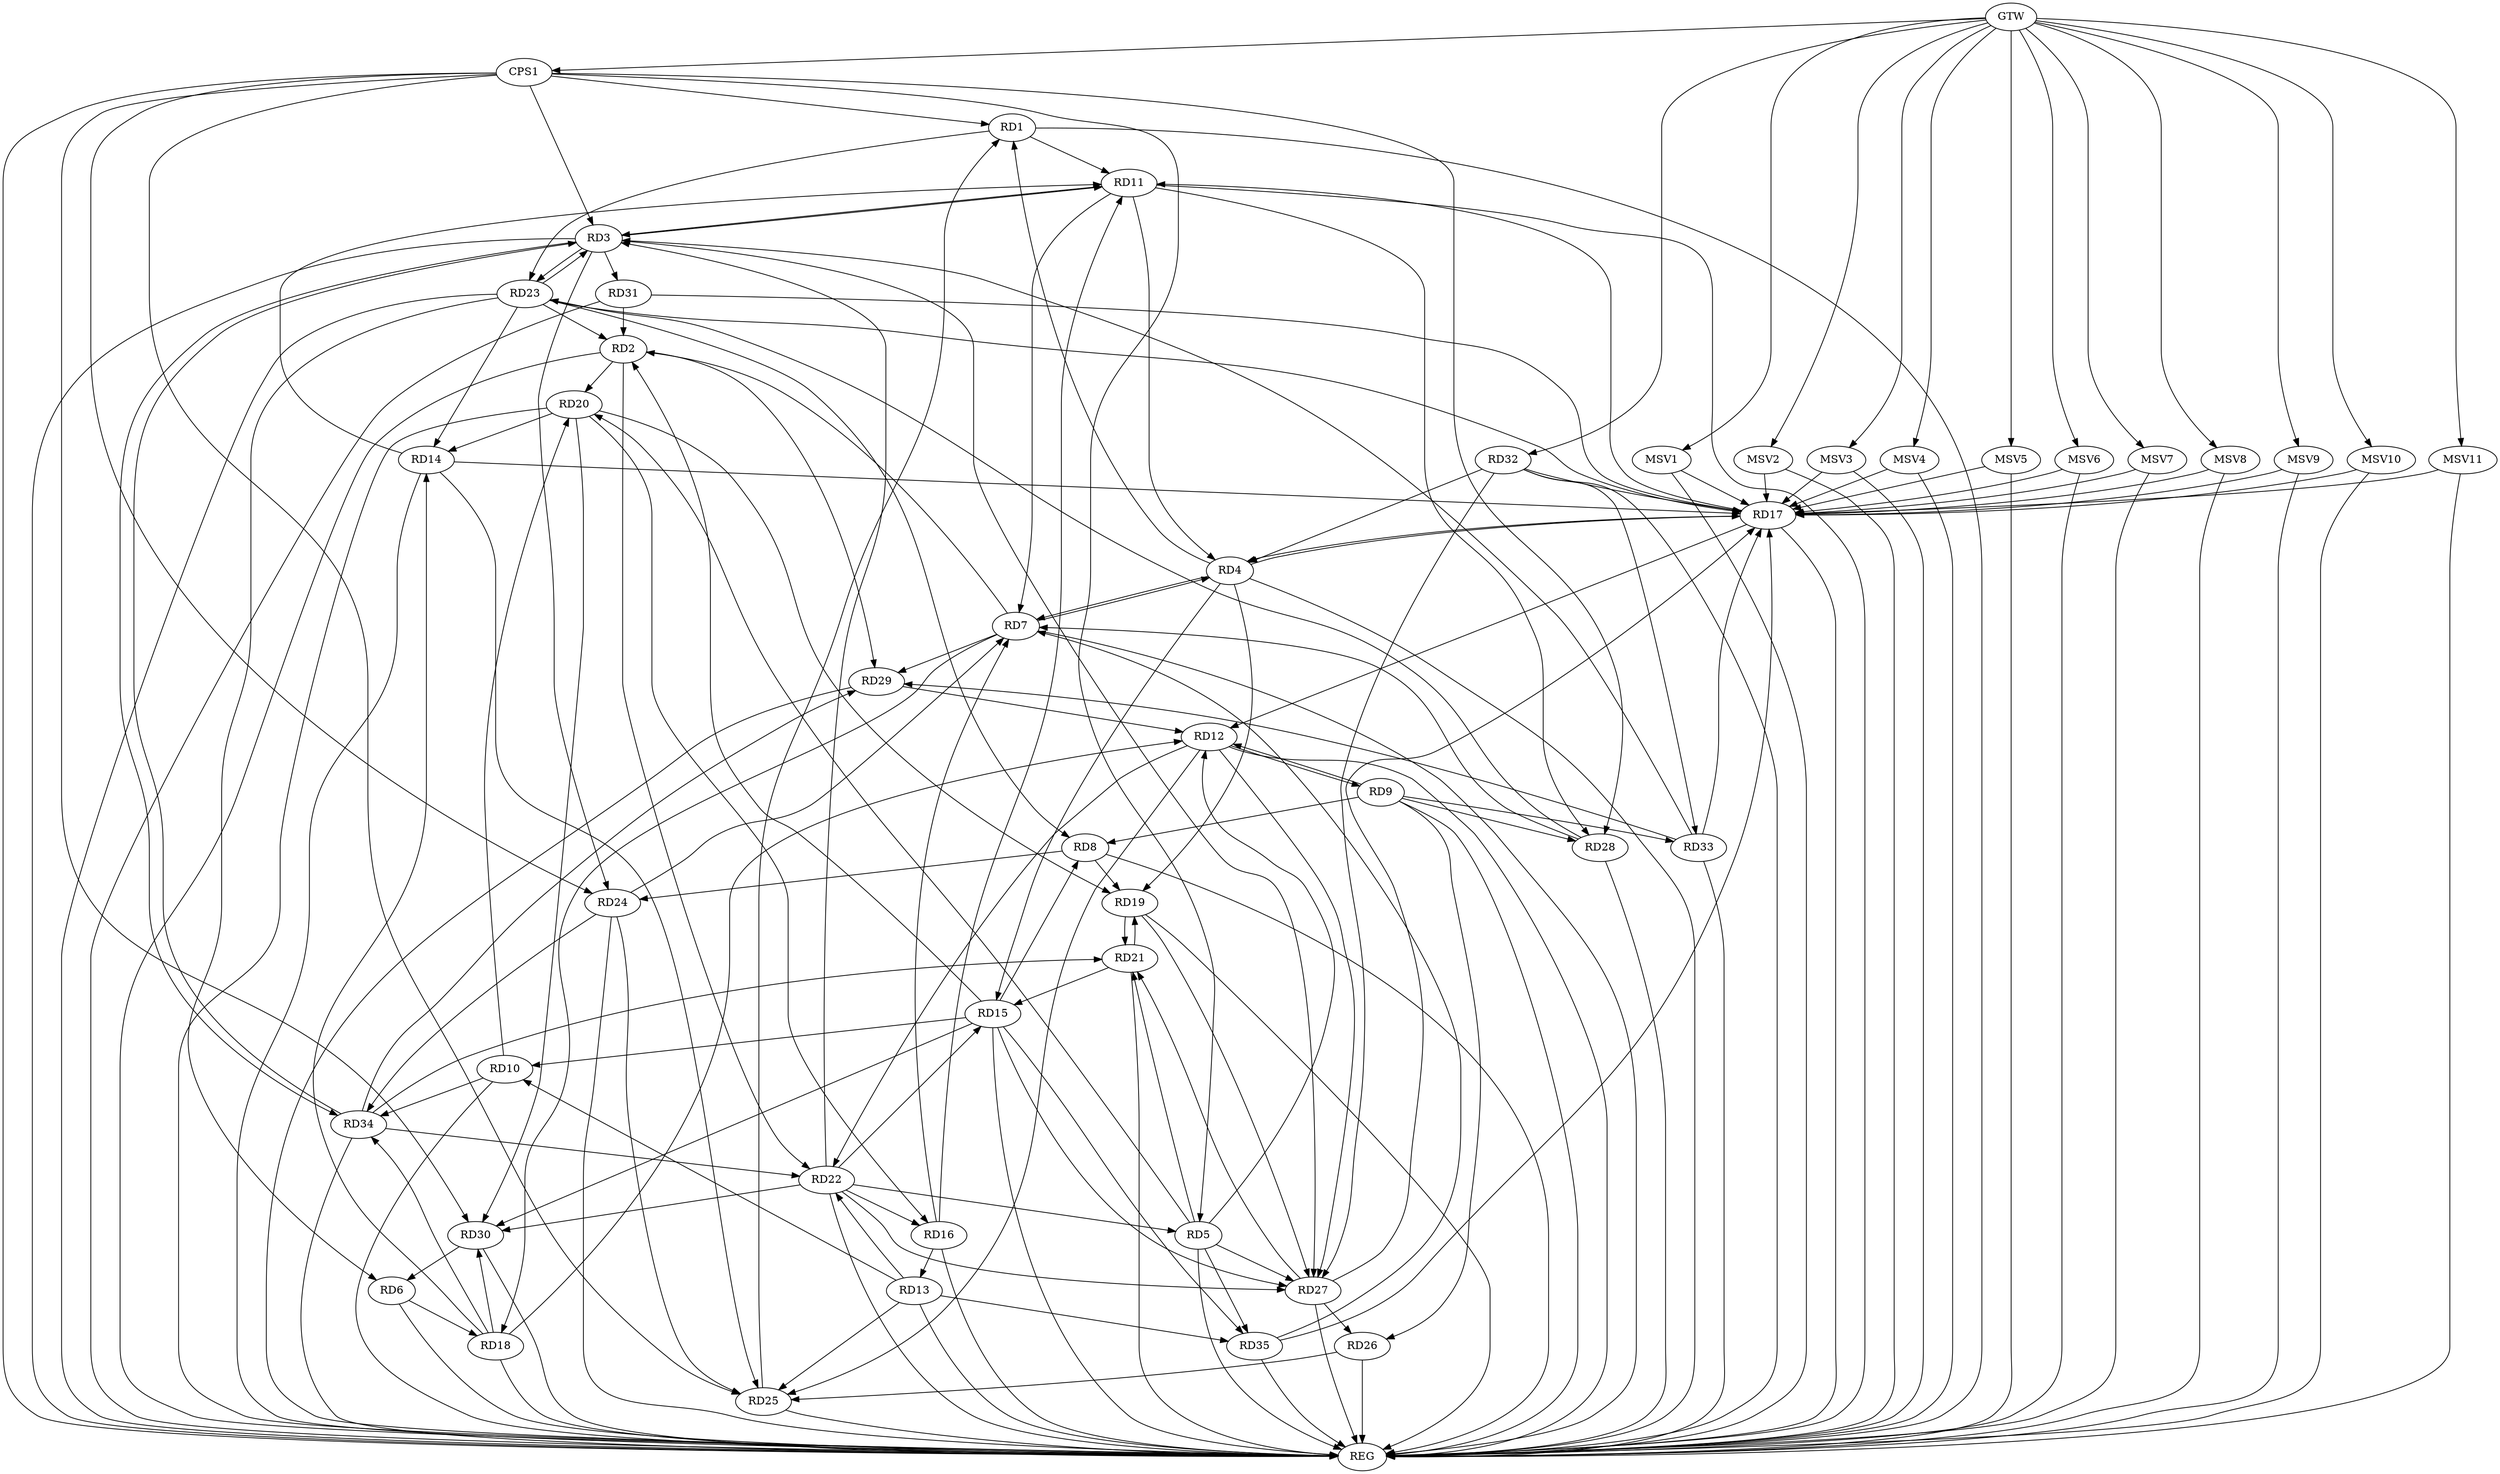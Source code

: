strict digraph G {
  RD1 [ label="RD1" ];
  RD2 [ label="RD2" ];
  RD3 [ label="RD3" ];
  RD4 [ label="RD4" ];
  RD5 [ label="RD5" ];
  RD6 [ label="RD6" ];
  RD7 [ label="RD7" ];
  RD8 [ label="RD8" ];
  RD9 [ label="RD9" ];
  RD10 [ label="RD10" ];
  RD11 [ label="RD11" ];
  RD12 [ label="RD12" ];
  RD13 [ label="RD13" ];
  RD14 [ label="RD14" ];
  RD15 [ label="RD15" ];
  RD16 [ label="RD16" ];
  RD17 [ label="RD17" ];
  RD18 [ label="RD18" ];
  RD19 [ label="RD19" ];
  RD20 [ label="RD20" ];
  RD21 [ label="RD21" ];
  RD22 [ label="RD22" ];
  RD23 [ label="RD23" ];
  RD24 [ label="RD24" ];
  RD25 [ label="RD25" ];
  RD26 [ label="RD26" ];
  RD27 [ label="RD27" ];
  RD28 [ label="RD28" ];
  RD29 [ label="RD29" ];
  RD30 [ label="RD30" ];
  RD31 [ label="RD31" ];
  RD32 [ label="RD32" ];
  RD33 [ label="RD33" ];
  RD34 [ label="RD34" ];
  RD35 [ label="RD35" ];
  CPS1 [ label="CPS1" ];
  GTW [ label="GTW" ];
  REG [ label="REG" ];
  MSV1 [ label="MSV1" ];
  MSV2 [ label="MSV2" ];
  MSV3 [ label="MSV3" ];
  MSV4 [ label="MSV4" ];
  MSV5 [ label="MSV5" ];
  MSV6 [ label="MSV6" ];
  MSV7 [ label="MSV7" ];
  MSV8 [ label="MSV8" ];
  MSV9 [ label="MSV9" ];
  MSV10 [ label="MSV10" ];
  MSV11 [ label="MSV11" ];
  RD4 -> RD1;
  RD1 -> RD11;
  RD1 -> RD23;
  RD25 -> RD1;
  RD7 -> RD2;
  RD15 -> RD2;
  RD2 -> RD20;
  RD2 -> RD22;
  RD23 -> RD2;
  RD2 -> RD29;
  RD31 -> RD2;
  RD3 -> RD11;
  RD11 -> RD3;
  RD22 -> RD3;
  RD3 -> RD23;
  RD23 -> RD3;
  RD3 -> RD24;
  RD3 -> RD27;
  RD3 -> RD31;
  RD33 -> RD3;
  RD3 -> RD34;
  RD34 -> RD3;
  RD4 -> RD7;
  RD7 -> RD4;
  RD11 -> RD4;
  RD4 -> RD15;
  RD4 -> RD17;
  RD17 -> RD4;
  RD4 -> RD19;
  RD32 -> RD4;
  RD5 -> RD12;
  RD5 -> RD20;
  RD5 -> RD21;
  RD22 -> RD5;
  RD5 -> RD27;
  RD5 -> RD35;
  RD6 -> RD18;
  RD23 -> RD6;
  RD30 -> RD6;
  RD11 -> RD7;
  RD16 -> RD7;
  RD7 -> RD18;
  RD24 -> RD7;
  RD28 -> RD7;
  RD7 -> RD29;
  RD35 -> RD7;
  RD9 -> RD8;
  RD15 -> RD8;
  RD8 -> RD19;
  RD23 -> RD8;
  RD8 -> RD24;
  RD9 -> RD12;
  RD12 -> RD9;
  RD9 -> RD26;
  RD9 -> RD28;
  RD9 -> RD33;
  RD13 -> RD10;
  RD15 -> RD10;
  RD10 -> RD20;
  RD10 -> RD34;
  RD14 -> RD11;
  RD16 -> RD11;
  RD17 -> RD11;
  RD11 -> RD28;
  RD17 -> RD12;
  RD18 -> RD12;
  RD12 -> RD22;
  RD12 -> RD25;
  RD12 -> RD27;
  RD29 -> RD12;
  RD16 -> RD13;
  RD13 -> RD22;
  RD13 -> RD25;
  RD13 -> RD35;
  RD14 -> RD17;
  RD18 -> RD14;
  RD20 -> RD14;
  RD23 -> RD14;
  RD14 -> RD25;
  RD21 -> RD15;
  RD22 -> RD15;
  RD15 -> RD27;
  RD15 -> RD30;
  RD15 -> RD35;
  RD20 -> RD16;
  RD22 -> RD16;
  RD23 -> RD17;
  RD27 -> RD17;
  RD31 -> RD17;
  RD32 -> RD17;
  RD33 -> RD17;
  RD35 -> RD17;
  RD18 -> RD30;
  RD18 -> RD34;
  RD20 -> RD19;
  RD19 -> RD21;
  RD21 -> RD19;
  RD19 -> RD27;
  RD20 -> RD30;
  RD27 -> RD21;
  RD34 -> RD21;
  RD22 -> RD27;
  RD22 -> RD30;
  RD34 -> RD22;
  RD28 -> RD23;
  RD24 -> RD25;
  RD24 -> RD34;
  RD26 -> RD25;
  RD27 -> RD26;
  RD32 -> RD27;
  RD33 -> RD29;
  RD34 -> RD29;
  RD32 -> RD33;
  CPS1 -> RD1;
  CPS1 -> RD5;
  CPS1 -> RD24;
  CPS1 -> RD25;
  CPS1 -> RD28;
  CPS1 -> RD3;
  CPS1 -> RD30;
  GTW -> RD32;
  GTW -> CPS1;
  RD1 -> REG;
  RD2 -> REG;
  RD3 -> REG;
  RD4 -> REG;
  RD5 -> REG;
  RD6 -> REG;
  RD7 -> REG;
  RD8 -> REG;
  RD9 -> REG;
  RD10 -> REG;
  RD11 -> REG;
  RD12 -> REG;
  RD13 -> REG;
  RD14 -> REG;
  RD15 -> REG;
  RD16 -> REG;
  RD17 -> REG;
  RD18 -> REG;
  RD19 -> REG;
  RD20 -> REG;
  RD21 -> REG;
  RD22 -> REG;
  RD23 -> REG;
  RD24 -> REG;
  RD25 -> REG;
  RD26 -> REG;
  RD27 -> REG;
  RD28 -> REG;
  RD29 -> REG;
  RD30 -> REG;
  RD31 -> REG;
  RD32 -> REG;
  RD33 -> REG;
  RD34 -> REG;
  RD35 -> REG;
  CPS1 -> REG;
  MSV1 -> RD17;
  MSV2 -> RD17;
  GTW -> MSV1;
  MSV1 -> REG;
  GTW -> MSV2;
  MSV2 -> REG;
  MSV3 -> RD17;
  GTW -> MSV3;
  MSV3 -> REG;
  MSV4 -> RD17;
  GTW -> MSV4;
  MSV4 -> REG;
  MSV5 -> RD17;
  GTW -> MSV5;
  MSV5 -> REG;
  MSV6 -> RD17;
  MSV7 -> RD17;
  MSV8 -> RD17;
  GTW -> MSV6;
  MSV6 -> REG;
  GTW -> MSV7;
  MSV7 -> REG;
  GTW -> MSV8;
  MSV8 -> REG;
  MSV9 -> RD17;
  MSV10 -> RD17;
  GTW -> MSV9;
  MSV9 -> REG;
  GTW -> MSV10;
  MSV10 -> REG;
  MSV11 -> RD17;
  GTW -> MSV11;
  MSV11 -> REG;
}
